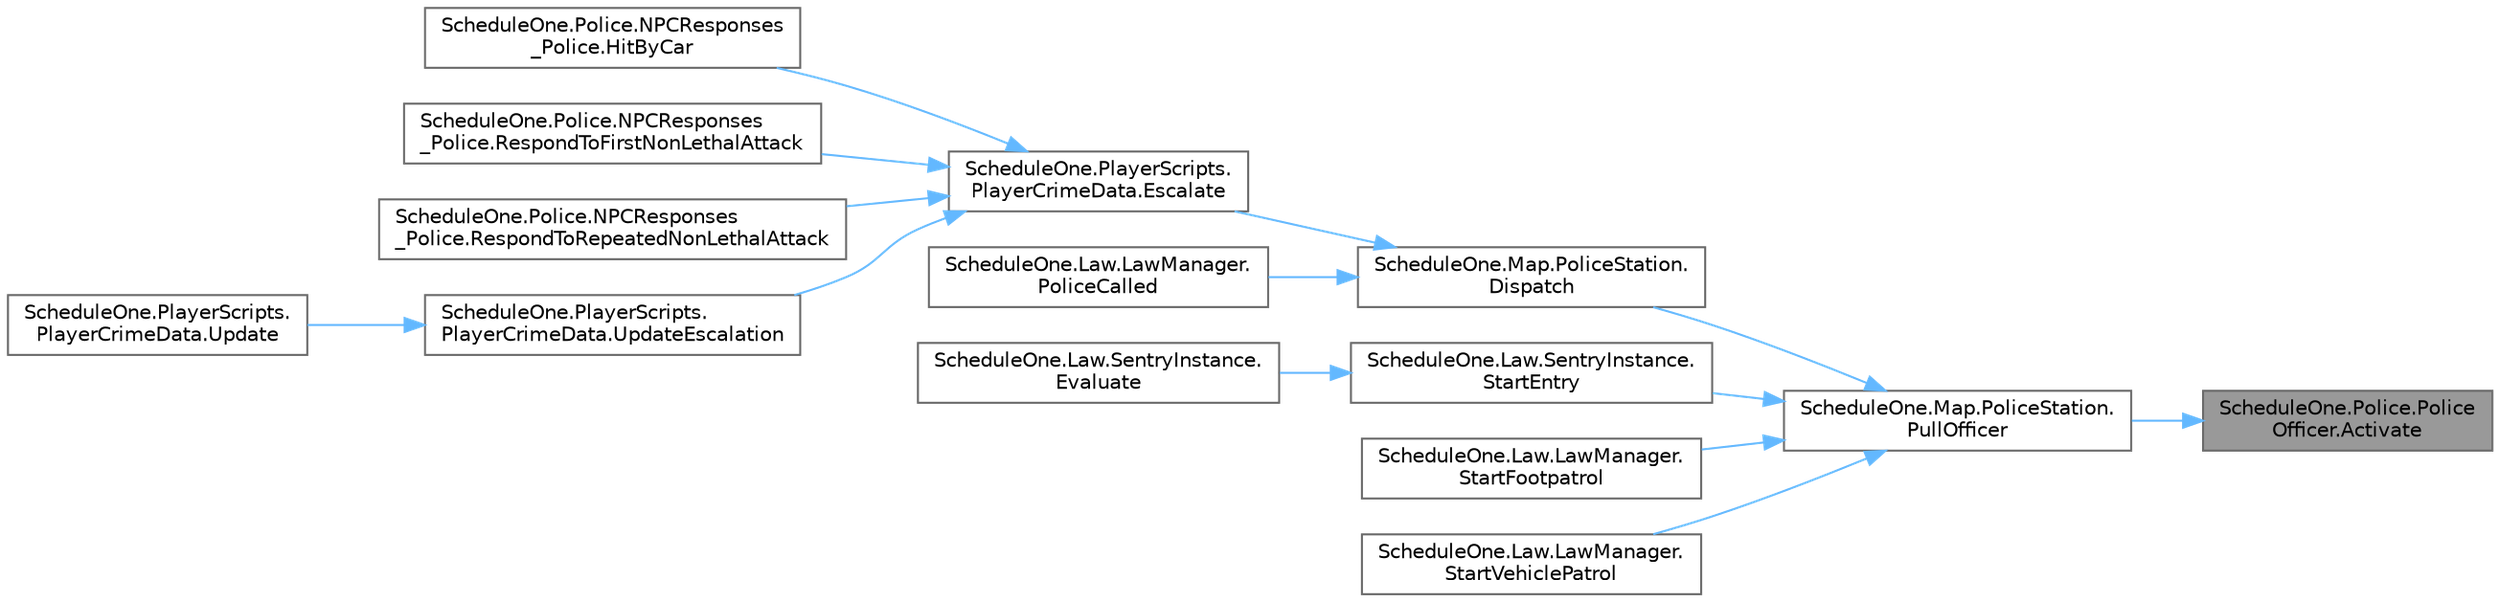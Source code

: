 digraph "ScheduleOne.Police.PoliceOfficer.Activate"
{
 // LATEX_PDF_SIZE
  bgcolor="transparent";
  edge [fontname=Helvetica,fontsize=10,labelfontname=Helvetica,labelfontsize=10];
  node [fontname=Helvetica,fontsize=10,shape=box,height=0.2,width=0.4];
  rankdir="RL";
  Node1 [id="Node000001",label="ScheduleOne.Police.Police\lOfficer.Activate",height=0.2,width=0.4,color="gray40", fillcolor="grey60", style="filled", fontcolor="black",tooltip="Activates this instance."];
  Node1 -> Node2 [id="edge1_Node000001_Node000002",dir="back",color="steelblue1",style="solid",tooltip=" "];
  Node2 [id="Node000002",label="ScheduleOne.Map.PoliceStation.\lPullOfficer",height=0.2,width=0.4,color="grey40", fillcolor="white", style="filled",URL="$class_schedule_one_1_1_map_1_1_police_station.html#a958df76da4a416c3436259a32cb6787f",tooltip=" "];
  Node2 -> Node3 [id="edge2_Node000002_Node000003",dir="back",color="steelblue1",style="solid",tooltip=" "];
  Node3 [id="Node000003",label="ScheduleOne.Map.PoliceStation.\lDispatch",height=0.2,width=0.4,color="grey40", fillcolor="white", style="filled",URL="$class_schedule_one_1_1_map_1_1_police_station.html#a38f27f82223d3c0806a23087a39c887d",tooltip=" "];
  Node3 -> Node4 [id="edge3_Node000003_Node000004",dir="back",color="steelblue1",style="solid",tooltip=" "];
  Node4 [id="Node000004",label="ScheduleOne.PlayerScripts.\lPlayerCrimeData.Escalate",height=0.2,width=0.4,color="grey40", fillcolor="white", style="filled",URL="$class_schedule_one_1_1_player_scripts_1_1_player_crime_data.html#acfeef511c42d8c0a2e9e8d077c4abc71",tooltip=" "];
  Node4 -> Node5 [id="edge4_Node000004_Node000005",dir="back",color="steelblue1",style="solid",tooltip=" "];
  Node5 [id="Node000005",label="ScheduleOne.Police.NPCResponses\l_Police.HitByCar",height=0.2,width=0.4,color="grey40", fillcolor="white", style="filled",URL="$class_schedule_one_1_1_police_1_1_n_p_c_responses___police.html#aad33bf51f0d4ed3ff40b7a005899dca0",tooltip=" "];
  Node4 -> Node6 [id="edge5_Node000004_Node000006",dir="back",color="steelblue1",style="solid",tooltip=" "];
  Node6 [id="Node000006",label="ScheduleOne.Police.NPCResponses\l_Police.RespondToFirstNonLethalAttack",height=0.2,width=0.4,color="grey40", fillcolor="white", style="filled",URL="$class_schedule_one_1_1_police_1_1_n_p_c_responses___police.html#a0d75d0f476215f838d2838e43ee4a30a",tooltip=" "];
  Node4 -> Node7 [id="edge6_Node000004_Node000007",dir="back",color="steelblue1",style="solid",tooltip=" "];
  Node7 [id="Node000007",label="ScheduleOne.Police.NPCResponses\l_Police.RespondToRepeatedNonLethalAttack",height=0.2,width=0.4,color="grey40", fillcolor="white", style="filled",URL="$class_schedule_one_1_1_police_1_1_n_p_c_responses___police.html#a75c658398d6e11b7222ac519ae0ec0dd",tooltip=" "];
  Node4 -> Node8 [id="edge7_Node000004_Node000008",dir="back",color="steelblue1",style="solid",tooltip=" "];
  Node8 [id="Node000008",label="ScheduleOne.PlayerScripts.\lPlayerCrimeData.UpdateEscalation",height=0.2,width=0.4,color="grey40", fillcolor="white", style="filled",URL="$class_schedule_one_1_1_player_scripts_1_1_player_crime_data.html#a1d5aad68f0e38d0e666129618573a3f3",tooltip=" "];
  Node8 -> Node9 [id="edge8_Node000008_Node000009",dir="back",color="steelblue1",style="solid",tooltip=" "];
  Node9 [id="Node000009",label="ScheduleOne.PlayerScripts.\lPlayerCrimeData.Update",height=0.2,width=0.4,color="grey40", fillcolor="white", style="filled",URL="$class_schedule_one_1_1_player_scripts_1_1_player_crime_data.html#a04b3e6347499d7bc99308c3a0925c97b",tooltip=" "];
  Node3 -> Node10 [id="edge9_Node000003_Node000010",dir="back",color="steelblue1",style="solid",tooltip=" "];
  Node10 [id="Node000010",label="ScheduleOne.Law.LawManager.\lPoliceCalled",height=0.2,width=0.4,color="grey40", fillcolor="white", style="filled",URL="$class_schedule_one_1_1_law_1_1_law_manager.html#a7c331b7e82c0e0e4b5ed37d820fd1322",tooltip=" "];
  Node2 -> Node11 [id="edge10_Node000002_Node000011",dir="back",color="steelblue1",style="solid",tooltip=" "];
  Node11 [id="Node000011",label="ScheduleOne.Law.SentryInstance.\lStartEntry",height=0.2,width=0.4,color="grey40", fillcolor="white", style="filled",URL="$class_schedule_one_1_1_law_1_1_sentry_instance.html#ac6b9ac877bd743bb7799c23c38d5285b",tooltip=" "];
  Node11 -> Node12 [id="edge11_Node000011_Node000012",dir="back",color="steelblue1",style="solid",tooltip=" "];
  Node12 [id="Node000012",label="ScheduleOne.Law.SentryInstance.\lEvaluate",height=0.2,width=0.4,color="grey40", fillcolor="white", style="filled",URL="$class_schedule_one_1_1_law_1_1_sentry_instance.html#a55bbbbec96b677b459ede77b19b8fac1",tooltip=" "];
  Node2 -> Node13 [id="edge12_Node000002_Node000013",dir="back",color="steelblue1",style="solid",tooltip=" "];
  Node13 [id="Node000013",label="ScheduleOne.Law.LawManager.\lStartFootpatrol",height=0.2,width=0.4,color="grey40", fillcolor="white", style="filled",URL="$class_schedule_one_1_1_law_1_1_law_manager.html#aaf634957bfc4165f2580d621cb2dfd95",tooltip=" "];
  Node2 -> Node14 [id="edge13_Node000002_Node000014",dir="back",color="steelblue1",style="solid",tooltip=" "];
  Node14 [id="Node000014",label="ScheduleOne.Law.LawManager.\lStartVehiclePatrol",height=0.2,width=0.4,color="grey40", fillcolor="white", style="filled",URL="$class_schedule_one_1_1_law_1_1_law_manager.html#a52afc9930d44e42b3bc7b53e928adfb8",tooltip=" "];
}
